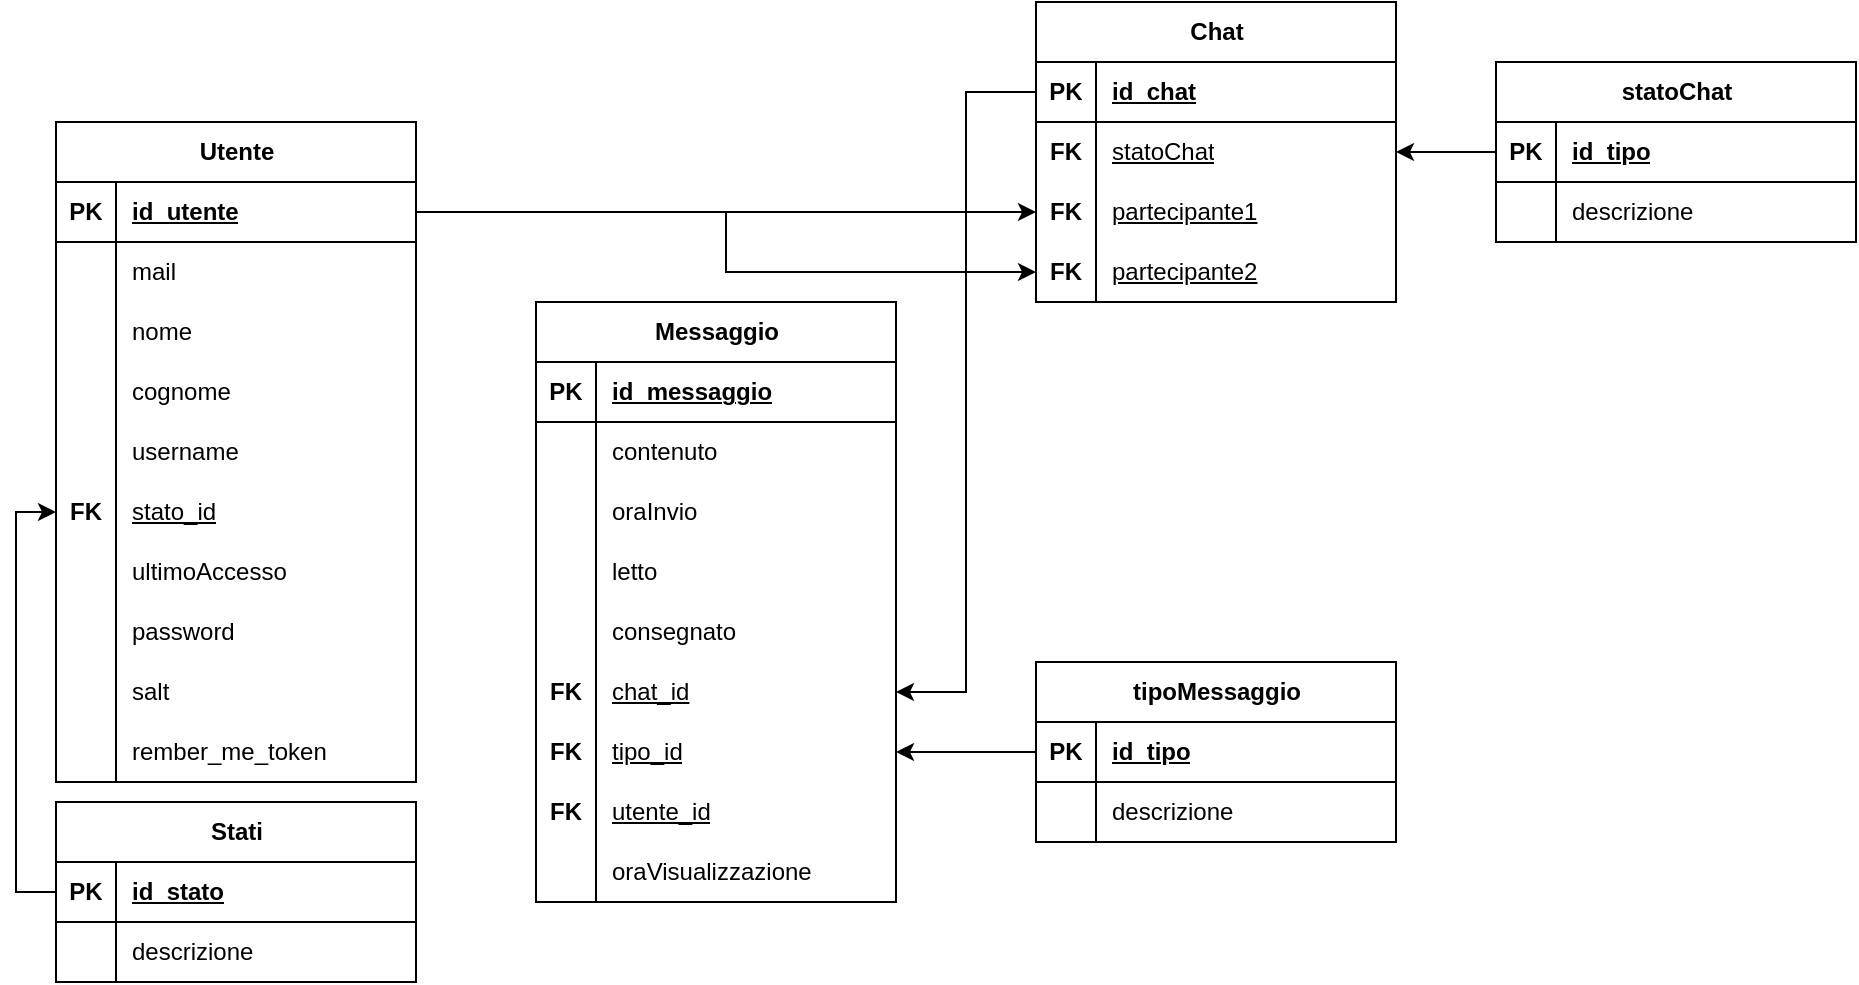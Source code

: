 <mxfile version="22.1.11" type="device">
  <diagram name="Pagina-1" id="s64i2QsAUcq_IzS4Nbry">
    <mxGraphModel dx="1450" dy="629" grid="1" gridSize="10" guides="1" tooltips="1" connect="1" arrows="1" fold="1" page="0" pageScale="1" pageWidth="827" pageHeight="1169" math="0" shadow="0">
      <root>
        <mxCell id="0" />
        <mxCell id="1" parent="0" />
        <mxCell id="7tBqyoWIKvEZQ8YirFi1-1" value="Utente" style="shape=table;startSize=30;container=1;collapsible=1;childLayout=tableLayout;fixedRows=1;rowLines=0;fontStyle=1;align=center;resizeLast=1;html=1;" parent="1" vertex="1">
          <mxGeometry x="-80" y="90" width="180" height="330" as="geometry" />
        </mxCell>
        <mxCell id="7tBqyoWIKvEZQ8YirFi1-2" value="" style="shape=tableRow;horizontal=0;startSize=0;swimlaneHead=0;swimlaneBody=0;fillColor=none;collapsible=0;dropTarget=0;points=[[0,0.5],[1,0.5]];portConstraint=eastwest;top=0;left=0;right=0;bottom=1;" parent="7tBqyoWIKvEZQ8YirFi1-1" vertex="1">
          <mxGeometry y="30" width="180" height="30" as="geometry" />
        </mxCell>
        <mxCell id="7tBqyoWIKvEZQ8YirFi1-3" value="PK" style="shape=partialRectangle;connectable=0;fillColor=none;top=0;left=0;bottom=0;right=0;fontStyle=1;overflow=hidden;whiteSpace=wrap;html=1;" parent="7tBqyoWIKvEZQ8YirFi1-2" vertex="1">
          <mxGeometry width="30" height="30" as="geometry">
            <mxRectangle width="30" height="30" as="alternateBounds" />
          </mxGeometry>
        </mxCell>
        <mxCell id="7tBqyoWIKvEZQ8YirFi1-4" value="id_utente" style="shape=partialRectangle;connectable=0;fillColor=none;top=0;left=0;bottom=0;right=0;align=left;spacingLeft=6;fontStyle=5;overflow=hidden;whiteSpace=wrap;html=1;" parent="7tBqyoWIKvEZQ8YirFi1-2" vertex="1">
          <mxGeometry x="30" width="150" height="30" as="geometry">
            <mxRectangle width="150" height="30" as="alternateBounds" />
          </mxGeometry>
        </mxCell>
        <mxCell id="7tBqyoWIKvEZQ8YirFi1-5" value="" style="shape=tableRow;horizontal=0;startSize=0;swimlaneHead=0;swimlaneBody=0;fillColor=none;collapsible=0;dropTarget=0;points=[[0,0.5],[1,0.5]];portConstraint=eastwest;top=0;left=0;right=0;bottom=0;" parent="7tBqyoWIKvEZQ8YirFi1-1" vertex="1">
          <mxGeometry y="60" width="180" height="30" as="geometry" />
        </mxCell>
        <mxCell id="7tBqyoWIKvEZQ8YirFi1-6" value="" style="shape=partialRectangle;connectable=0;fillColor=none;top=0;left=0;bottom=0;right=0;editable=1;overflow=hidden;whiteSpace=wrap;html=1;" parent="7tBqyoWIKvEZQ8YirFi1-5" vertex="1">
          <mxGeometry width="30" height="30" as="geometry">
            <mxRectangle width="30" height="30" as="alternateBounds" />
          </mxGeometry>
        </mxCell>
        <mxCell id="7tBqyoWIKvEZQ8YirFi1-7" value="mail" style="shape=partialRectangle;connectable=0;fillColor=none;top=0;left=0;bottom=0;right=0;align=left;spacingLeft=6;overflow=hidden;whiteSpace=wrap;html=1;" parent="7tBqyoWIKvEZQ8YirFi1-5" vertex="1">
          <mxGeometry x="30" width="150" height="30" as="geometry">
            <mxRectangle width="150" height="30" as="alternateBounds" />
          </mxGeometry>
        </mxCell>
        <mxCell id="7tBqyoWIKvEZQ8YirFi1-8" value="" style="shape=tableRow;horizontal=0;startSize=0;swimlaneHead=0;swimlaneBody=0;fillColor=none;collapsible=0;dropTarget=0;points=[[0,0.5],[1,0.5]];portConstraint=eastwest;top=0;left=0;right=0;bottom=0;" parent="7tBqyoWIKvEZQ8YirFi1-1" vertex="1">
          <mxGeometry y="90" width="180" height="30" as="geometry" />
        </mxCell>
        <mxCell id="7tBqyoWIKvEZQ8YirFi1-9" value="" style="shape=partialRectangle;connectable=0;fillColor=none;top=0;left=0;bottom=0;right=0;editable=1;overflow=hidden;whiteSpace=wrap;html=1;" parent="7tBqyoWIKvEZQ8YirFi1-8" vertex="1">
          <mxGeometry width="30" height="30" as="geometry">
            <mxRectangle width="30" height="30" as="alternateBounds" />
          </mxGeometry>
        </mxCell>
        <mxCell id="7tBqyoWIKvEZQ8YirFi1-10" value="nome" style="shape=partialRectangle;connectable=0;fillColor=none;top=0;left=0;bottom=0;right=0;align=left;spacingLeft=6;overflow=hidden;whiteSpace=wrap;html=1;" parent="7tBqyoWIKvEZQ8YirFi1-8" vertex="1">
          <mxGeometry x="30" width="150" height="30" as="geometry">
            <mxRectangle width="150" height="30" as="alternateBounds" />
          </mxGeometry>
        </mxCell>
        <mxCell id="7tBqyoWIKvEZQ8YirFi1-11" value="" style="shape=tableRow;horizontal=0;startSize=0;swimlaneHead=0;swimlaneBody=0;fillColor=none;collapsible=0;dropTarget=0;points=[[0,0.5],[1,0.5]];portConstraint=eastwest;top=0;left=0;right=0;bottom=0;" parent="7tBqyoWIKvEZQ8YirFi1-1" vertex="1">
          <mxGeometry y="120" width="180" height="30" as="geometry" />
        </mxCell>
        <mxCell id="7tBqyoWIKvEZQ8YirFi1-12" value="" style="shape=partialRectangle;connectable=0;fillColor=none;top=0;left=0;bottom=0;right=0;editable=1;overflow=hidden;whiteSpace=wrap;html=1;" parent="7tBqyoWIKvEZQ8YirFi1-11" vertex="1">
          <mxGeometry width="30" height="30" as="geometry">
            <mxRectangle width="30" height="30" as="alternateBounds" />
          </mxGeometry>
        </mxCell>
        <mxCell id="7tBqyoWIKvEZQ8YirFi1-13" value="cognome" style="shape=partialRectangle;connectable=0;fillColor=none;top=0;left=0;bottom=0;right=0;align=left;spacingLeft=6;overflow=hidden;whiteSpace=wrap;html=1;" parent="7tBqyoWIKvEZQ8YirFi1-11" vertex="1">
          <mxGeometry x="30" width="150" height="30" as="geometry">
            <mxRectangle width="150" height="30" as="alternateBounds" />
          </mxGeometry>
        </mxCell>
        <mxCell id="7tBqyoWIKvEZQ8YirFi1-14" style="shape=tableRow;horizontal=0;startSize=0;swimlaneHead=0;swimlaneBody=0;fillColor=none;collapsible=0;dropTarget=0;points=[[0,0.5],[1,0.5]];portConstraint=eastwest;top=0;left=0;right=0;bottom=0;" parent="7tBqyoWIKvEZQ8YirFi1-1" vertex="1">
          <mxGeometry y="150" width="180" height="30" as="geometry" />
        </mxCell>
        <mxCell id="7tBqyoWIKvEZQ8YirFi1-15" style="shape=partialRectangle;connectable=0;fillColor=none;top=0;left=0;bottom=0;right=0;editable=1;overflow=hidden;whiteSpace=wrap;html=1;" parent="7tBqyoWIKvEZQ8YirFi1-14" vertex="1">
          <mxGeometry width="30" height="30" as="geometry">
            <mxRectangle width="30" height="30" as="alternateBounds" />
          </mxGeometry>
        </mxCell>
        <mxCell id="7tBqyoWIKvEZQ8YirFi1-16" value="username" style="shape=partialRectangle;connectable=0;fillColor=none;top=0;left=0;bottom=0;right=0;align=left;spacingLeft=6;overflow=hidden;whiteSpace=wrap;html=1;" parent="7tBqyoWIKvEZQ8YirFi1-14" vertex="1">
          <mxGeometry x="30" width="150" height="30" as="geometry">
            <mxRectangle width="150" height="30" as="alternateBounds" />
          </mxGeometry>
        </mxCell>
        <mxCell id="7tBqyoWIKvEZQ8YirFi1-17" style="shape=tableRow;horizontal=0;startSize=0;swimlaneHead=0;swimlaneBody=0;fillColor=none;collapsible=0;dropTarget=0;points=[[0,0.5],[1,0.5]];portConstraint=eastwest;top=0;left=0;right=0;bottom=0;" parent="7tBqyoWIKvEZQ8YirFi1-1" vertex="1">
          <mxGeometry y="180" width="180" height="30" as="geometry" />
        </mxCell>
        <mxCell id="7tBqyoWIKvEZQ8YirFi1-18" value="&lt;b&gt;FK&lt;/b&gt;" style="shape=partialRectangle;connectable=0;fillColor=none;top=0;left=0;bottom=0;right=0;editable=1;overflow=hidden;whiteSpace=wrap;html=1;" parent="7tBqyoWIKvEZQ8YirFi1-17" vertex="1">
          <mxGeometry width="30" height="30" as="geometry">
            <mxRectangle width="30" height="30" as="alternateBounds" />
          </mxGeometry>
        </mxCell>
        <mxCell id="7tBqyoWIKvEZQ8YirFi1-19" value="&lt;u&gt;stato_id&lt;/u&gt;" style="shape=partialRectangle;connectable=0;fillColor=none;top=0;left=0;bottom=0;right=0;align=left;spacingLeft=6;overflow=hidden;whiteSpace=wrap;html=1;" parent="7tBqyoWIKvEZQ8YirFi1-17" vertex="1">
          <mxGeometry x="30" width="150" height="30" as="geometry">
            <mxRectangle width="150" height="30" as="alternateBounds" />
          </mxGeometry>
        </mxCell>
        <mxCell id="7tBqyoWIKvEZQ8YirFi1-20" style="shape=tableRow;horizontal=0;startSize=0;swimlaneHead=0;swimlaneBody=0;fillColor=none;collapsible=0;dropTarget=0;points=[[0,0.5],[1,0.5]];portConstraint=eastwest;top=0;left=0;right=0;bottom=0;" parent="7tBqyoWIKvEZQ8YirFi1-1" vertex="1">
          <mxGeometry y="210" width="180" height="30" as="geometry" />
        </mxCell>
        <mxCell id="7tBqyoWIKvEZQ8YirFi1-21" style="shape=partialRectangle;connectable=0;fillColor=none;top=0;left=0;bottom=0;right=0;editable=1;overflow=hidden;whiteSpace=wrap;html=1;" parent="7tBqyoWIKvEZQ8YirFi1-20" vertex="1">
          <mxGeometry width="30" height="30" as="geometry">
            <mxRectangle width="30" height="30" as="alternateBounds" />
          </mxGeometry>
        </mxCell>
        <mxCell id="7tBqyoWIKvEZQ8YirFi1-22" value="ultimoAccesso" style="shape=partialRectangle;connectable=0;fillColor=none;top=0;left=0;bottom=0;right=0;align=left;spacingLeft=6;overflow=hidden;whiteSpace=wrap;html=1;" parent="7tBqyoWIKvEZQ8YirFi1-20" vertex="1">
          <mxGeometry x="30" width="150" height="30" as="geometry">
            <mxRectangle width="150" height="30" as="alternateBounds" />
          </mxGeometry>
        </mxCell>
        <mxCell id="8DCfFayUdKuNWc4RZQun-7" style="shape=tableRow;horizontal=0;startSize=0;swimlaneHead=0;swimlaneBody=0;fillColor=none;collapsible=0;dropTarget=0;points=[[0,0.5],[1,0.5]];portConstraint=eastwest;top=0;left=0;right=0;bottom=0;" parent="7tBqyoWIKvEZQ8YirFi1-1" vertex="1">
          <mxGeometry y="240" width="180" height="30" as="geometry" />
        </mxCell>
        <mxCell id="8DCfFayUdKuNWc4RZQun-8" style="shape=partialRectangle;connectable=0;fillColor=none;top=0;left=0;bottom=0;right=0;editable=1;overflow=hidden;whiteSpace=wrap;html=1;" parent="8DCfFayUdKuNWc4RZQun-7" vertex="1">
          <mxGeometry width="30" height="30" as="geometry">
            <mxRectangle width="30" height="30" as="alternateBounds" />
          </mxGeometry>
        </mxCell>
        <mxCell id="8DCfFayUdKuNWc4RZQun-9" value="password" style="shape=partialRectangle;connectable=0;fillColor=none;top=0;left=0;bottom=0;right=0;align=left;spacingLeft=6;overflow=hidden;whiteSpace=wrap;html=1;" parent="8DCfFayUdKuNWc4RZQun-7" vertex="1">
          <mxGeometry x="30" width="150" height="30" as="geometry">
            <mxRectangle width="150" height="30" as="alternateBounds" />
          </mxGeometry>
        </mxCell>
        <mxCell id="8DCfFayUdKuNWc4RZQun-4" style="shape=tableRow;horizontal=0;startSize=0;swimlaneHead=0;swimlaneBody=0;fillColor=none;collapsible=0;dropTarget=0;points=[[0,0.5],[1,0.5]];portConstraint=eastwest;top=0;left=0;right=0;bottom=0;" parent="7tBqyoWIKvEZQ8YirFi1-1" vertex="1">
          <mxGeometry y="270" width="180" height="30" as="geometry" />
        </mxCell>
        <mxCell id="8DCfFayUdKuNWc4RZQun-5" style="shape=partialRectangle;connectable=0;fillColor=none;top=0;left=0;bottom=0;right=0;editable=1;overflow=hidden;whiteSpace=wrap;html=1;" parent="8DCfFayUdKuNWc4RZQun-4" vertex="1">
          <mxGeometry width="30" height="30" as="geometry">
            <mxRectangle width="30" height="30" as="alternateBounds" />
          </mxGeometry>
        </mxCell>
        <mxCell id="8DCfFayUdKuNWc4RZQun-6" value="salt" style="shape=partialRectangle;connectable=0;fillColor=none;top=0;left=0;bottom=0;right=0;align=left;spacingLeft=6;overflow=hidden;whiteSpace=wrap;html=1;" parent="8DCfFayUdKuNWc4RZQun-4" vertex="1">
          <mxGeometry x="30" width="150" height="30" as="geometry">
            <mxRectangle width="150" height="30" as="alternateBounds" />
          </mxGeometry>
        </mxCell>
        <mxCell id="8DCfFayUdKuNWc4RZQun-10" style="shape=tableRow;horizontal=0;startSize=0;swimlaneHead=0;swimlaneBody=0;fillColor=none;collapsible=0;dropTarget=0;points=[[0,0.5],[1,0.5]];portConstraint=eastwest;top=0;left=0;right=0;bottom=0;" parent="7tBqyoWIKvEZQ8YirFi1-1" vertex="1">
          <mxGeometry y="300" width="180" height="30" as="geometry" />
        </mxCell>
        <mxCell id="8DCfFayUdKuNWc4RZQun-11" style="shape=partialRectangle;connectable=0;fillColor=none;top=0;left=0;bottom=0;right=0;editable=1;overflow=hidden;whiteSpace=wrap;html=1;" parent="8DCfFayUdKuNWc4RZQun-10" vertex="1">
          <mxGeometry width="30" height="30" as="geometry">
            <mxRectangle width="30" height="30" as="alternateBounds" />
          </mxGeometry>
        </mxCell>
        <mxCell id="8DCfFayUdKuNWc4RZQun-12" value="rember_me_token" style="shape=partialRectangle;connectable=0;fillColor=none;top=0;left=0;bottom=0;right=0;align=left;spacingLeft=6;overflow=hidden;whiteSpace=wrap;html=1;" parent="8DCfFayUdKuNWc4RZQun-10" vertex="1">
          <mxGeometry x="30" width="150" height="30" as="geometry">
            <mxRectangle width="150" height="30" as="alternateBounds" />
          </mxGeometry>
        </mxCell>
        <mxCell id="7tBqyoWIKvEZQ8YirFi1-58" value="Chat" style="shape=table;startSize=30;container=1;collapsible=1;childLayout=tableLayout;fixedRows=1;rowLines=0;fontStyle=1;align=center;resizeLast=1;html=1;" parent="1" vertex="1">
          <mxGeometry x="410" y="30" width="180" height="150" as="geometry" />
        </mxCell>
        <mxCell id="7tBqyoWIKvEZQ8YirFi1-59" value="" style="shape=tableRow;horizontal=0;startSize=0;swimlaneHead=0;swimlaneBody=0;fillColor=none;collapsible=0;dropTarget=0;points=[[0,0.5],[1,0.5]];portConstraint=eastwest;top=0;left=0;right=0;bottom=1;" parent="7tBqyoWIKvEZQ8YirFi1-58" vertex="1">
          <mxGeometry y="30" width="180" height="30" as="geometry" />
        </mxCell>
        <mxCell id="7tBqyoWIKvEZQ8YirFi1-60" value="PK" style="shape=partialRectangle;connectable=0;fillColor=none;top=0;left=0;bottom=0;right=0;fontStyle=1;overflow=hidden;whiteSpace=wrap;html=1;" parent="7tBqyoWIKvEZQ8YirFi1-59" vertex="1">
          <mxGeometry width="30" height="30" as="geometry">
            <mxRectangle width="30" height="30" as="alternateBounds" />
          </mxGeometry>
        </mxCell>
        <mxCell id="7tBqyoWIKvEZQ8YirFi1-61" value="id_chat" style="shape=partialRectangle;connectable=0;fillColor=none;top=0;left=0;bottom=0;right=0;align=left;spacingLeft=6;fontStyle=5;overflow=hidden;whiteSpace=wrap;html=1;" parent="7tBqyoWIKvEZQ8YirFi1-59" vertex="1">
          <mxGeometry x="30" width="150" height="30" as="geometry">
            <mxRectangle width="150" height="30" as="alternateBounds" />
          </mxGeometry>
        </mxCell>
        <mxCell id="7tBqyoWIKvEZQ8YirFi1-62" value="" style="shape=tableRow;horizontal=0;startSize=0;swimlaneHead=0;swimlaneBody=0;fillColor=none;collapsible=0;dropTarget=0;points=[[0,0.5],[1,0.5]];portConstraint=eastwest;top=0;left=0;right=0;bottom=0;" parent="7tBqyoWIKvEZQ8YirFi1-58" vertex="1">
          <mxGeometry y="60" width="180" height="30" as="geometry" />
        </mxCell>
        <mxCell id="7tBqyoWIKvEZQ8YirFi1-63" value="&lt;b&gt;FK&lt;/b&gt;" style="shape=partialRectangle;connectable=0;fillColor=none;top=0;left=0;bottom=0;right=0;editable=1;overflow=hidden;whiteSpace=wrap;html=1;" parent="7tBqyoWIKvEZQ8YirFi1-62" vertex="1">
          <mxGeometry width="30" height="30" as="geometry">
            <mxRectangle width="30" height="30" as="alternateBounds" />
          </mxGeometry>
        </mxCell>
        <mxCell id="7tBqyoWIKvEZQ8YirFi1-64" value="&lt;u&gt;statoChat&lt;/u&gt;" style="shape=partialRectangle;connectable=0;fillColor=none;top=0;left=0;bottom=0;right=0;align=left;spacingLeft=6;overflow=hidden;whiteSpace=wrap;html=1;" parent="7tBqyoWIKvEZQ8YirFi1-62" vertex="1">
          <mxGeometry x="30" width="150" height="30" as="geometry">
            <mxRectangle width="150" height="30" as="alternateBounds" />
          </mxGeometry>
        </mxCell>
        <mxCell id="40tO0CEqs5XrZeyNGVsT-1" style="shape=tableRow;horizontal=0;startSize=0;swimlaneHead=0;swimlaneBody=0;fillColor=none;collapsible=0;dropTarget=0;points=[[0,0.5],[1,0.5]];portConstraint=eastwest;top=0;left=0;right=0;bottom=0;" parent="7tBqyoWIKvEZQ8YirFi1-58" vertex="1">
          <mxGeometry y="90" width="180" height="30" as="geometry" />
        </mxCell>
        <mxCell id="40tO0CEqs5XrZeyNGVsT-2" value="&lt;b&gt;FK&lt;/b&gt;" style="shape=partialRectangle;connectable=0;fillColor=none;top=0;left=0;bottom=0;right=0;editable=1;overflow=hidden;whiteSpace=wrap;html=1;" parent="40tO0CEqs5XrZeyNGVsT-1" vertex="1">
          <mxGeometry width="30" height="30" as="geometry">
            <mxRectangle width="30" height="30" as="alternateBounds" />
          </mxGeometry>
        </mxCell>
        <mxCell id="40tO0CEqs5XrZeyNGVsT-3" value="&lt;u&gt;partecipante1&lt;/u&gt;" style="shape=partialRectangle;connectable=0;fillColor=none;top=0;left=0;bottom=0;right=0;align=left;spacingLeft=6;overflow=hidden;whiteSpace=wrap;html=1;" parent="40tO0CEqs5XrZeyNGVsT-1" vertex="1">
          <mxGeometry x="30" width="150" height="30" as="geometry">
            <mxRectangle width="150" height="30" as="alternateBounds" />
          </mxGeometry>
        </mxCell>
        <mxCell id="40tO0CEqs5XrZeyNGVsT-4" style="shape=tableRow;horizontal=0;startSize=0;swimlaneHead=0;swimlaneBody=0;fillColor=none;collapsible=0;dropTarget=0;points=[[0,0.5],[1,0.5]];portConstraint=eastwest;top=0;left=0;right=0;bottom=0;" parent="7tBqyoWIKvEZQ8YirFi1-58" vertex="1">
          <mxGeometry y="120" width="180" height="30" as="geometry" />
        </mxCell>
        <mxCell id="40tO0CEqs5XrZeyNGVsT-5" value="&lt;b&gt;FK&lt;/b&gt;" style="shape=partialRectangle;connectable=0;fillColor=none;top=0;left=0;bottom=0;right=0;editable=1;overflow=hidden;whiteSpace=wrap;html=1;" parent="40tO0CEqs5XrZeyNGVsT-4" vertex="1">
          <mxGeometry width="30" height="30" as="geometry">
            <mxRectangle width="30" height="30" as="alternateBounds" />
          </mxGeometry>
        </mxCell>
        <mxCell id="40tO0CEqs5XrZeyNGVsT-6" value="&lt;u&gt;partecipante2&lt;/u&gt;" style="shape=partialRectangle;connectable=0;fillColor=none;top=0;left=0;bottom=0;right=0;align=left;spacingLeft=6;overflow=hidden;whiteSpace=wrap;html=1;" parent="40tO0CEqs5XrZeyNGVsT-4" vertex="1">
          <mxGeometry x="30" width="150" height="30" as="geometry">
            <mxRectangle width="150" height="30" as="alternateBounds" />
          </mxGeometry>
        </mxCell>
        <mxCell id="7tBqyoWIKvEZQ8YirFi1-84" value="Messaggio" style="shape=table;startSize=30;container=1;collapsible=1;childLayout=tableLayout;fixedRows=1;rowLines=0;fontStyle=1;align=center;resizeLast=1;html=1;" parent="1" vertex="1">
          <mxGeometry x="160" y="180" width="180" height="300" as="geometry" />
        </mxCell>
        <mxCell id="7tBqyoWIKvEZQ8YirFi1-85" value="" style="shape=tableRow;horizontal=0;startSize=0;swimlaneHead=0;swimlaneBody=0;fillColor=none;collapsible=0;dropTarget=0;points=[[0,0.5],[1,0.5]];portConstraint=eastwest;top=0;left=0;right=0;bottom=1;" parent="7tBqyoWIKvEZQ8YirFi1-84" vertex="1">
          <mxGeometry y="30" width="180" height="30" as="geometry" />
        </mxCell>
        <mxCell id="7tBqyoWIKvEZQ8YirFi1-86" value="PK" style="shape=partialRectangle;connectable=0;fillColor=none;top=0;left=0;bottom=0;right=0;fontStyle=1;overflow=hidden;whiteSpace=wrap;html=1;" parent="7tBqyoWIKvEZQ8YirFi1-85" vertex="1">
          <mxGeometry width="30" height="30" as="geometry">
            <mxRectangle width="30" height="30" as="alternateBounds" />
          </mxGeometry>
        </mxCell>
        <mxCell id="7tBqyoWIKvEZQ8YirFi1-87" value="id_messaggio" style="shape=partialRectangle;connectable=0;fillColor=none;top=0;left=0;bottom=0;right=0;align=left;spacingLeft=6;fontStyle=5;overflow=hidden;whiteSpace=wrap;html=1;" parent="7tBqyoWIKvEZQ8YirFi1-85" vertex="1">
          <mxGeometry x="30" width="150" height="30" as="geometry">
            <mxRectangle width="150" height="30" as="alternateBounds" />
          </mxGeometry>
        </mxCell>
        <mxCell id="7tBqyoWIKvEZQ8YirFi1-88" value="" style="shape=tableRow;horizontal=0;startSize=0;swimlaneHead=0;swimlaneBody=0;fillColor=none;collapsible=0;dropTarget=0;points=[[0,0.5],[1,0.5]];portConstraint=eastwest;top=0;left=0;right=0;bottom=0;" parent="7tBqyoWIKvEZQ8YirFi1-84" vertex="1">
          <mxGeometry y="60" width="180" height="30" as="geometry" />
        </mxCell>
        <mxCell id="7tBqyoWIKvEZQ8YirFi1-89" value="" style="shape=partialRectangle;connectable=0;fillColor=none;top=0;left=0;bottom=0;right=0;editable=1;overflow=hidden;whiteSpace=wrap;html=1;" parent="7tBqyoWIKvEZQ8YirFi1-88" vertex="1">
          <mxGeometry width="30" height="30" as="geometry">
            <mxRectangle width="30" height="30" as="alternateBounds" />
          </mxGeometry>
        </mxCell>
        <mxCell id="7tBqyoWIKvEZQ8YirFi1-90" value="contenuto" style="shape=partialRectangle;connectable=0;fillColor=none;top=0;left=0;bottom=0;right=0;align=left;spacingLeft=6;overflow=hidden;whiteSpace=wrap;html=1;" parent="7tBqyoWIKvEZQ8YirFi1-88" vertex="1">
          <mxGeometry x="30" width="150" height="30" as="geometry">
            <mxRectangle width="150" height="30" as="alternateBounds" />
          </mxGeometry>
        </mxCell>
        <mxCell id="7tBqyoWIKvEZQ8YirFi1-91" value="" style="shape=tableRow;horizontal=0;startSize=0;swimlaneHead=0;swimlaneBody=0;fillColor=none;collapsible=0;dropTarget=0;points=[[0,0.5],[1,0.5]];portConstraint=eastwest;top=0;left=0;right=0;bottom=0;" parent="7tBqyoWIKvEZQ8YirFi1-84" vertex="1">
          <mxGeometry y="90" width="180" height="30" as="geometry" />
        </mxCell>
        <mxCell id="7tBqyoWIKvEZQ8YirFi1-92" value="" style="shape=partialRectangle;connectable=0;fillColor=none;top=0;left=0;bottom=0;right=0;editable=1;overflow=hidden;whiteSpace=wrap;html=1;" parent="7tBqyoWIKvEZQ8YirFi1-91" vertex="1">
          <mxGeometry width="30" height="30" as="geometry">
            <mxRectangle width="30" height="30" as="alternateBounds" />
          </mxGeometry>
        </mxCell>
        <mxCell id="7tBqyoWIKvEZQ8YirFi1-93" value="oraInvio" style="shape=partialRectangle;connectable=0;fillColor=none;top=0;left=0;bottom=0;right=0;align=left;spacingLeft=6;overflow=hidden;whiteSpace=wrap;html=1;" parent="7tBqyoWIKvEZQ8YirFi1-91" vertex="1">
          <mxGeometry x="30" width="150" height="30" as="geometry">
            <mxRectangle width="150" height="30" as="alternateBounds" />
          </mxGeometry>
        </mxCell>
        <mxCell id="7tBqyoWIKvEZQ8YirFi1-94" value="" style="shape=tableRow;horizontal=0;startSize=0;swimlaneHead=0;swimlaneBody=0;fillColor=none;collapsible=0;dropTarget=0;points=[[0,0.5],[1,0.5]];portConstraint=eastwest;top=0;left=0;right=0;bottom=0;" parent="7tBqyoWIKvEZQ8YirFi1-84" vertex="1">
          <mxGeometry y="120" width="180" height="30" as="geometry" />
        </mxCell>
        <mxCell id="7tBqyoWIKvEZQ8YirFi1-95" value="" style="shape=partialRectangle;connectable=0;fillColor=none;top=0;left=0;bottom=0;right=0;editable=1;overflow=hidden;whiteSpace=wrap;html=1;" parent="7tBqyoWIKvEZQ8YirFi1-94" vertex="1">
          <mxGeometry width="30" height="30" as="geometry">
            <mxRectangle width="30" height="30" as="alternateBounds" />
          </mxGeometry>
        </mxCell>
        <mxCell id="7tBqyoWIKvEZQ8YirFi1-96" value="letto" style="shape=partialRectangle;connectable=0;fillColor=none;top=0;left=0;bottom=0;right=0;align=left;spacingLeft=6;overflow=hidden;whiteSpace=wrap;html=1;" parent="7tBqyoWIKvEZQ8YirFi1-94" vertex="1">
          <mxGeometry x="30" width="150" height="30" as="geometry">
            <mxRectangle width="150" height="30" as="alternateBounds" />
          </mxGeometry>
        </mxCell>
        <mxCell id="7tBqyoWIKvEZQ8YirFi1-97" style="shape=tableRow;horizontal=0;startSize=0;swimlaneHead=0;swimlaneBody=0;fillColor=none;collapsible=0;dropTarget=0;points=[[0,0.5],[1,0.5]];portConstraint=eastwest;top=0;left=0;right=0;bottom=0;" parent="7tBqyoWIKvEZQ8YirFi1-84" vertex="1">
          <mxGeometry y="150" width="180" height="30" as="geometry" />
        </mxCell>
        <mxCell id="7tBqyoWIKvEZQ8YirFi1-98" style="shape=partialRectangle;connectable=0;fillColor=none;top=0;left=0;bottom=0;right=0;editable=1;overflow=hidden;whiteSpace=wrap;html=1;" parent="7tBqyoWIKvEZQ8YirFi1-97" vertex="1">
          <mxGeometry width="30" height="30" as="geometry">
            <mxRectangle width="30" height="30" as="alternateBounds" />
          </mxGeometry>
        </mxCell>
        <mxCell id="7tBqyoWIKvEZQ8YirFi1-99" value="consegnato" style="shape=partialRectangle;connectable=0;fillColor=none;top=0;left=0;bottom=0;right=0;align=left;spacingLeft=6;overflow=hidden;whiteSpace=wrap;html=1;" parent="7tBqyoWIKvEZQ8YirFi1-97" vertex="1">
          <mxGeometry x="30" width="150" height="30" as="geometry">
            <mxRectangle width="150" height="30" as="alternateBounds" />
          </mxGeometry>
        </mxCell>
        <mxCell id="7tBqyoWIKvEZQ8YirFi1-100" style="shape=tableRow;horizontal=0;startSize=0;swimlaneHead=0;swimlaneBody=0;fillColor=none;collapsible=0;dropTarget=0;points=[[0,0.5],[1,0.5]];portConstraint=eastwest;top=0;left=0;right=0;bottom=0;" parent="7tBqyoWIKvEZQ8YirFi1-84" vertex="1">
          <mxGeometry y="180" width="180" height="30" as="geometry" />
        </mxCell>
        <mxCell id="7tBqyoWIKvEZQ8YirFi1-101" value="&lt;b&gt;FK&lt;/b&gt;" style="shape=partialRectangle;connectable=0;fillColor=none;top=0;left=0;bottom=0;right=0;editable=1;overflow=hidden;whiteSpace=wrap;html=1;" parent="7tBqyoWIKvEZQ8YirFi1-100" vertex="1">
          <mxGeometry width="30" height="30" as="geometry">
            <mxRectangle width="30" height="30" as="alternateBounds" />
          </mxGeometry>
        </mxCell>
        <mxCell id="7tBqyoWIKvEZQ8YirFi1-102" value="&lt;u&gt;chat_id&lt;/u&gt;" style="shape=partialRectangle;connectable=0;fillColor=none;top=0;left=0;bottom=0;right=0;align=left;spacingLeft=6;overflow=hidden;whiteSpace=wrap;html=1;" parent="7tBqyoWIKvEZQ8YirFi1-100" vertex="1">
          <mxGeometry x="30" width="150" height="30" as="geometry">
            <mxRectangle width="150" height="30" as="alternateBounds" />
          </mxGeometry>
        </mxCell>
        <mxCell id="7tBqyoWIKvEZQ8YirFi1-103" style="shape=tableRow;horizontal=0;startSize=0;swimlaneHead=0;swimlaneBody=0;fillColor=none;collapsible=0;dropTarget=0;points=[[0,0.5],[1,0.5]];portConstraint=eastwest;top=0;left=0;right=0;bottom=0;" parent="7tBqyoWIKvEZQ8YirFi1-84" vertex="1">
          <mxGeometry y="210" width="180" height="30" as="geometry" />
        </mxCell>
        <mxCell id="7tBqyoWIKvEZQ8YirFi1-104" value="&lt;b&gt;FK&lt;/b&gt;" style="shape=partialRectangle;connectable=0;fillColor=none;top=0;left=0;bottom=0;right=0;editable=1;overflow=hidden;whiteSpace=wrap;html=1;" parent="7tBqyoWIKvEZQ8YirFi1-103" vertex="1">
          <mxGeometry width="30" height="30" as="geometry">
            <mxRectangle width="30" height="30" as="alternateBounds" />
          </mxGeometry>
        </mxCell>
        <mxCell id="7tBqyoWIKvEZQ8YirFi1-105" value="&lt;u&gt;tipo_id&lt;/u&gt;" style="shape=partialRectangle;connectable=0;fillColor=none;top=0;left=0;bottom=0;right=0;align=left;spacingLeft=6;overflow=hidden;whiteSpace=wrap;html=1;" parent="7tBqyoWIKvEZQ8YirFi1-103" vertex="1">
          <mxGeometry x="30" width="150" height="30" as="geometry">
            <mxRectangle width="150" height="30" as="alternateBounds" />
          </mxGeometry>
        </mxCell>
        <mxCell id="7tBqyoWIKvEZQ8YirFi1-121" style="shape=tableRow;horizontal=0;startSize=0;swimlaneHead=0;swimlaneBody=0;fillColor=none;collapsible=0;dropTarget=0;points=[[0,0.5],[1,0.5]];portConstraint=eastwest;top=0;left=0;right=0;bottom=0;" parent="7tBqyoWIKvEZQ8YirFi1-84" vertex="1">
          <mxGeometry y="240" width="180" height="30" as="geometry" />
        </mxCell>
        <mxCell id="7tBqyoWIKvEZQ8YirFi1-122" value="&lt;b&gt;FK&lt;/b&gt;" style="shape=partialRectangle;connectable=0;fillColor=none;top=0;left=0;bottom=0;right=0;editable=1;overflow=hidden;whiteSpace=wrap;html=1;" parent="7tBqyoWIKvEZQ8YirFi1-121" vertex="1">
          <mxGeometry width="30" height="30" as="geometry">
            <mxRectangle width="30" height="30" as="alternateBounds" />
          </mxGeometry>
        </mxCell>
        <mxCell id="7tBqyoWIKvEZQ8YirFi1-123" value="&lt;u&gt;utente_id&lt;/u&gt;" style="shape=partialRectangle;connectable=0;fillColor=none;top=0;left=0;bottom=0;right=0;align=left;spacingLeft=6;overflow=hidden;whiteSpace=wrap;html=1;" parent="7tBqyoWIKvEZQ8YirFi1-121" vertex="1">
          <mxGeometry x="30" width="150" height="30" as="geometry">
            <mxRectangle width="150" height="30" as="alternateBounds" />
          </mxGeometry>
        </mxCell>
        <mxCell id="40tO0CEqs5XrZeyNGVsT-12" style="shape=tableRow;horizontal=0;startSize=0;swimlaneHead=0;swimlaneBody=0;fillColor=none;collapsible=0;dropTarget=0;points=[[0,0.5],[1,0.5]];portConstraint=eastwest;top=0;left=0;right=0;bottom=0;" parent="7tBqyoWIKvEZQ8YirFi1-84" vertex="1">
          <mxGeometry y="270" width="180" height="30" as="geometry" />
        </mxCell>
        <mxCell id="40tO0CEqs5XrZeyNGVsT-13" style="shape=partialRectangle;connectable=0;fillColor=none;top=0;left=0;bottom=0;right=0;editable=1;overflow=hidden;whiteSpace=wrap;html=1;" parent="40tO0CEqs5XrZeyNGVsT-12" vertex="1">
          <mxGeometry width="30" height="30" as="geometry">
            <mxRectangle width="30" height="30" as="alternateBounds" />
          </mxGeometry>
        </mxCell>
        <mxCell id="40tO0CEqs5XrZeyNGVsT-14" value="oraVisualizzazione" style="shape=partialRectangle;connectable=0;fillColor=none;top=0;left=0;bottom=0;right=0;align=left;spacingLeft=6;overflow=hidden;whiteSpace=wrap;html=1;" parent="40tO0CEqs5XrZeyNGVsT-12" vertex="1">
          <mxGeometry x="30" width="150" height="30" as="geometry">
            <mxRectangle width="150" height="30" as="alternateBounds" />
          </mxGeometry>
        </mxCell>
        <mxCell id="7tBqyoWIKvEZQ8YirFi1-140" style="edgeStyle=orthogonalEdgeStyle;rounded=0;orthogonalLoop=1;jettySize=auto;html=1;" parent="1" source="7tBqyoWIKvEZQ8YirFi1-59" target="7tBqyoWIKvEZQ8YirFi1-100" edge="1">
          <mxGeometry relative="1" as="geometry" />
        </mxCell>
        <mxCell id="8DCfFayUdKuNWc4RZQun-13" value="Stati" style="shape=table;startSize=30;container=1;collapsible=1;childLayout=tableLayout;fixedRows=1;rowLines=0;fontStyle=1;align=center;resizeLast=1;html=1;" parent="1" vertex="1">
          <mxGeometry x="-80" y="430" width="180" height="90" as="geometry" />
        </mxCell>
        <mxCell id="8DCfFayUdKuNWc4RZQun-14" value="" style="shape=tableRow;horizontal=0;startSize=0;swimlaneHead=0;swimlaneBody=0;fillColor=none;collapsible=0;dropTarget=0;points=[[0,0.5],[1,0.5]];portConstraint=eastwest;top=0;left=0;right=0;bottom=1;" parent="8DCfFayUdKuNWc4RZQun-13" vertex="1">
          <mxGeometry y="30" width="180" height="30" as="geometry" />
        </mxCell>
        <mxCell id="8DCfFayUdKuNWc4RZQun-15" value="PK" style="shape=partialRectangle;connectable=0;fillColor=none;top=0;left=0;bottom=0;right=0;fontStyle=1;overflow=hidden;whiteSpace=wrap;html=1;" parent="8DCfFayUdKuNWc4RZQun-14" vertex="1">
          <mxGeometry width="30" height="30" as="geometry">
            <mxRectangle width="30" height="30" as="alternateBounds" />
          </mxGeometry>
        </mxCell>
        <mxCell id="8DCfFayUdKuNWc4RZQun-16" value="id_stato" style="shape=partialRectangle;connectable=0;fillColor=none;top=0;left=0;bottom=0;right=0;align=left;spacingLeft=6;fontStyle=5;overflow=hidden;whiteSpace=wrap;html=1;" parent="8DCfFayUdKuNWc4RZQun-14" vertex="1">
          <mxGeometry x="30" width="150" height="30" as="geometry">
            <mxRectangle width="150" height="30" as="alternateBounds" />
          </mxGeometry>
        </mxCell>
        <mxCell id="8DCfFayUdKuNWc4RZQun-17" value="" style="shape=tableRow;horizontal=0;startSize=0;swimlaneHead=0;swimlaneBody=0;fillColor=none;collapsible=0;dropTarget=0;points=[[0,0.5],[1,0.5]];portConstraint=eastwest;top=0;left=0;right=0;bottom=0;" parent="8DCfFayUdKuNWc4RZQun-13" vertex="1">
          <mxGeometry y="60" width="180" height="30" as="geometry" />
        </mxCell>
        <mxCell id="8DCfFayUdKuNWc4RZQun-18" value="" style="shape=partialRectangle;connectable=0;fillColor=none;top=0;left=0;bottom=0;right=0;editable=1;overflow=hidden;whiteSpace=wrap;html=1;" parent="8DCfFayUdKuNWc4RZQun-17" vertex="1">
          <mxGeometry width="30" height="30" as="geometry">
            <mxRectangle width="30" height="30" as="alternateBounds" />
          </mxGeometry>
        </mxCell>
        <mxCell id="8DCfFayUdKuNWc4RZQun-19" value="descrizione" style="shape=partialRectangle;connectable=0;fillColor=none;top=0;left=0;bottom=0;right=0;align=left;spacingLeft=6;overflow=hidden;whiteSpace=wrap;html=1;" parent="8DCfFayUdKuNWc4RZQun-17" vertex="1">
          <mxGeometry x="30" width="150" height="30" as="geometry">
            <mxRectangle width="150" height="30" as="alternateBounds" />
          </mxGeometry>
        </mxCell>
        <mxCell id="8DCfFayUdKuNWc4RZQun-28" value="tipoMessaggio" style="shape=table;startSize=30;container=1;collapsible=1;childLayout=tableLayout;fixedRows=1;rowLines=0;fontStyle=1;align=center;resizeLast=1;html=1;" parent="1" vertex="1">
          <mxGeometry x="410" y="360" width="180" height="90" as="geometry" />
        </mxCell>
        <mxCell id="8DCfFayUdKuNWc4RZQun-29" value="" style="shape=tableRow;horizontal=0;startSize=0;swimlaneHead=0;swimlaneBody=0;fillColor=none;collapsible=0;dropTarget=0;points=[[0,0.5],[1,0.5]];portConstraint=eastwest;top=0;left=0;right=0;bottom=1;" parent="8DCfFayUdKuNWc4RZQun-28" vertex="1">
          <mxGeometry y="30" width="180" height="30" as="geometry" />
        </mxCell>
        <mxCell id="8DCfFayUdKuNWc4RZQun-30" value="PK" style="shape=partialRectangle;connectable=0;fillColor=none;top=0;left=0;bottom=0;right=0;fontStyle=1;overflow=hidden;whiteSpace=wrap;html=1;" parent="8DCfFayUdKuNWc4RZQun-29" vertex="1">
          <mxGeometry width="30" height="30" as="geometry">
            <mxRectangle width="30" height="30" as="alternateBounds" />
          </mxGeometry>
        </mxCell>
        <mxCell id="8DCfFayUdKuNWc4RZQun-31" value="id_tipo" style="shape=partialRectangle;connectable=0;fillColor=none;top=0;left=0;bottom=0;right=0;align=left;spacingLeft=6;fontStyle=5;overflow=hidden;whiteSpace=wrap;html=1;" parent="8DCfFayUdKuNWc4RZQun-29" vertex="1">
          <mxGeometry x="30" width="150" height="30" as="geometry">
            <mxRectangle width="150" height="30" as="alternateBounds" />
          </mxGeometry>
        </mxCell>
        <mxCell id="8DCfFayUdKuNWc4RZQun-32" value="" style="shape=tableRow;horizontal=0;startSize=0;swimlaneHead=0;swimlaneBody=0;fillColor=none;collapsible=0;dropTarget=0;points=[[0,0.5],[1,0.5]];portConstraint=eastwest;top=0;left=0;right=0;bottom=0;" parent="8DCfFayUdKuNWc4RZQun-28" vertex="1">
          <mxGeometry y="60" width="180" height="30" as="geometry" />
        </mxCell>
        <mxCell id="8DCfFayUdKuNWc4RZQun-33" value="" style="shape=partialRectangle;connectable=0;fillColor=none;top=0;left=0;bottom=0;right=0;editable=1;overflow=hidden;whiteSpace=wrap;html=1;" parent="8DCfFayUdKuNWc4RZQun-32" vertex="1">
          <mxGeometry width="30" height="30" as="geometry">
            <mxRectangle width="30" height="30" as="alternateBounds" />
          </mxGeometry>
        </mxCell>
        <mxCell id="8DCfFayUdKuNWc4RZQun-34" value="descrizione" style="shape=partialRectangle;connectable=0;fillColor=none;top=0;left=0;bottom=0;right=0;align=left;spacingLeft=6;overflow=hidden;whiteSpace=wrap;html=1;" parent="8DCfFayUdKuNWc4RZQun-32" vertex="1">
          <mxGeometry x="30" width="150" height="30" as="geometry">
            <mxRectangle width="150" height="30" as="alternateBounds" />
          </mxGeometry>
        </mxCell>
        <mxCell id="G1j3JxW2Kpwm1lX6ycsK-25" style="edgeStyle=orthogonalEdgeStyle;rounded=0;orthogonalLoop=1;jettySize=auto;html=1;entryX=0;entryY=0.5;entryDx=0;entryDy=0;" parent="1" source="8DCfFayUdKuNWc4RZQun-14" target="7tBqyoWIKvEZQ8YirFi1-17" edge="1">
          <mxGeometry relative="1" as="geometry" />
        </mxCell>
        <mxCell id="G1j3JxW2Kpwm1lX6ycsK-27" style="edgeStyle=orthogonalEdgeStyle;rounded=0;orthogonalLoop=1;jettySize=auto;html=1;" parent="1" source="8DCfFayUdKuNWc4RZQun-29" target="7tBqyoWIKvEZQ8YirFi1-103" edge="1">
          <mxGeometry relative="1" as="geometry" />
        </mxCell>
        <mxCell id="40tO0CEqs5XrZeyNGVsT-9" style="edgeStyle=orthogonalEdgeStyle;rounded=0;orthogonalLoop=1;jettySize=auto;html=1;" parent="1" source="7tBqyoWIKvEZQ8YirFi1-2" target="40tO0CEqs5XrZeyNGVsT-1" edge="1">
          <mxGeometry relative="1" as="geometry" />
        </mxCell>
        <mxCell id="YNP6lW3j4w2dRJlKBM96-1" style="edgeStyle=orthogonalEdgeStyle;rounded=0;orthogonalLoop=1;jettySize=auto;html=1;" edge="1" parent="1" source="7tBqyoWIKvEZQ8YirFi1-2" target="40tO0CEqs5XrZeyNGVsT-4">
          <mxGeometry relative="1" as="geometry" />
        </mxCell>
        <mxCell id="YNP6lW3j4w2dRJlKBM96-2" value="statoChat" style="shape=table;startSize=30;container=1;collapsible=1;childLayout=tableLayout;fixedRows=1;rowLines=0;fontStyle=1;align=center;resizeLast=1;html=1;" vertex="1" parent="1">
          <mxGeometry x="640" y="60" width="180" height="90" as="geometry" />
        </mxCell>
        <mxCell id="YNP6lW3j4w2dRJlKBM96-3" value="" style="shape=tableRow;horizontal=0;startSize=0;swimlaneHead=0;swimlaneBody=0;fillColor=none;collapsible=0;dropTarget=0;points=[[0,0.5],[1,0.5]];portConstraint=eastwest;top=0;left=0;right=0;bottom=1;" vertex="1" parent="YNP6lW3j4w2dRJlKBM96-2">
          <mxGeometry y="30" width="180" height="30" as="geometry" />
        </mxCell>
        <mxCell id="YNP6lW3j4w2dRJlKBM96-4" value="PK" style="shape=partialRectangle;connectable=0;fillColor=none;top=0;left=0;bottom=0;right=0;fontStyle=1;overflow=hidden;whiteSpace=wrap;html=1;" vertex="1" parent="YNP6lW3j4w2dRJlKBM96-3">
          <mxGeometry width="30" height="30" as="geometry">
            <mxRectangle width="30" height="30" as="alternateBounds" />
          </mxGeometry>
        </mxCell>
        <mxCell id="YNP6lW3j4w2dRJlKBM96-5" value="id_tipo" style="shape=partialRectangle;connectable=0;fillColor=none;top=0;left=0;bottom=0;right=0;align=left;spacingLeft=6;fontStyle=5;overflow=hidden;whiteSpace=wrap;html=1;" vertex="1" parent="YNP6lW3j4w2dRJlKBM96-3">
          <mxGeometry x="30" width="150" height="30" as="geometry">
            <mxRectangle width="150" height="30" as="alternateBounds" />
          </mxGeometry>
        </mxCell>
        <mxCell id="YNP6lW3j4w2dRJlKBM96-6" value="" style="shape=tableRow;horizontal=0;startSize=0;swimlaneHead=0;swimlaneBody=0;fillColor=none;collapsible=0;dropTarget=0;points=[[0,0.5],[1,0.5]];portConstraint=eastwest;top=0;left=0;right=0;bottom=0;" vertex="1" parent="YNP6lW3j4w2dRJlKBM96-2">
          <mxGeometry y="60" width="180" height="30" as="geometry" />
        </mxCell>
        <mxCell id="YNP6lW3j4w2dRJlKBM96-7" value="" style="shape=partialRectangle;connectable=0;fillColor=none;top=0;left=0;bottom=0;right=0;editable=1;overflow=hidden;whiteSpace=wrap;html=1;" vertex="1" parent="YNP6lW3j4w2dRJlKBM96-6">
          <mxGeometry width="30" height="30" as="geometry">
            <mxRectangle width="30" height="30" as="alternateBounds" />
          </mxGeometry>
        </mxCell>
        <mxCell id="YNP6lW3j4w2dRJlKBM96-8" value="descrizione" style="shape=partialRectangle;connectable=0;fillColor=none;top=0;left=0;bottom=0;right=0;align=left;spacingLeft=6;overflow=hidden;whiteSpace=wrap;html=1;" vertex="1" parent="YNP6lW3j4w2dRJlKBM96-6">
          <mxGeometry x="30" width="150" height="30" as="geometry">
            <mxRectangle width="150" height="30" as="alternateBounds" />
          </mxGeometry>
        </mxCell>
        <mxCell id="YNP6lW3j4w2dRJlKBM96-15" style="edgeStyle=orthogonalEdgeStyle;rounded=0;orthogonalLoop=1;jettySize=auto;html=1;" edge="1" parent="1" source="YNP6lW3j4w2dRJlKBM96-3" target="7tBqyoWIKvEZQ8YirFi1-62">
          <mxGeometry relative="1" as="geometry" />
        </mxCell>
      </root>
    </mxGraphModel>
  </diagram>
</mxfile>
